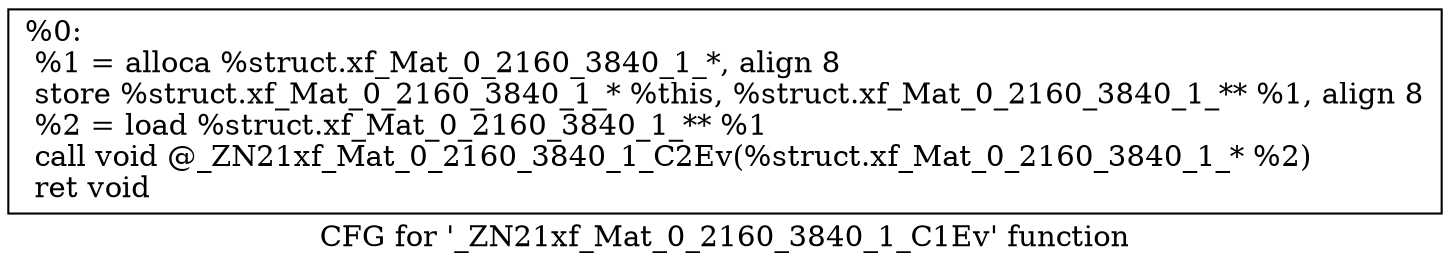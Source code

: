 digraph "CFG for '_ZN21xf_Mat_0_2160_3840_1_C1Ev' function" {
	label="CFG for '_ZN21xf_Mat_0_2160_3840_1_C1Ev' function";

	Node0x3303d60 [shape=record,label="{%0:\l  %1 = alloca %struct.xf_Mat_0_2160_3840_1_*, align 8\l  store %struct.xf_Mat_0_2160_3840_1_* %this, %struct.xf_Mat_0_2160_3840_1_** %1, align 8\l  %2 = load %struct.xf_Mat_0_2160_3840_1_** %1\l  call void @_ZN21xf_Mat_0_2160_3840_1_C2Ev(%struct.xf_Mat_0_2160_3840_1_* %2)\l  ret void\l}"];
}
